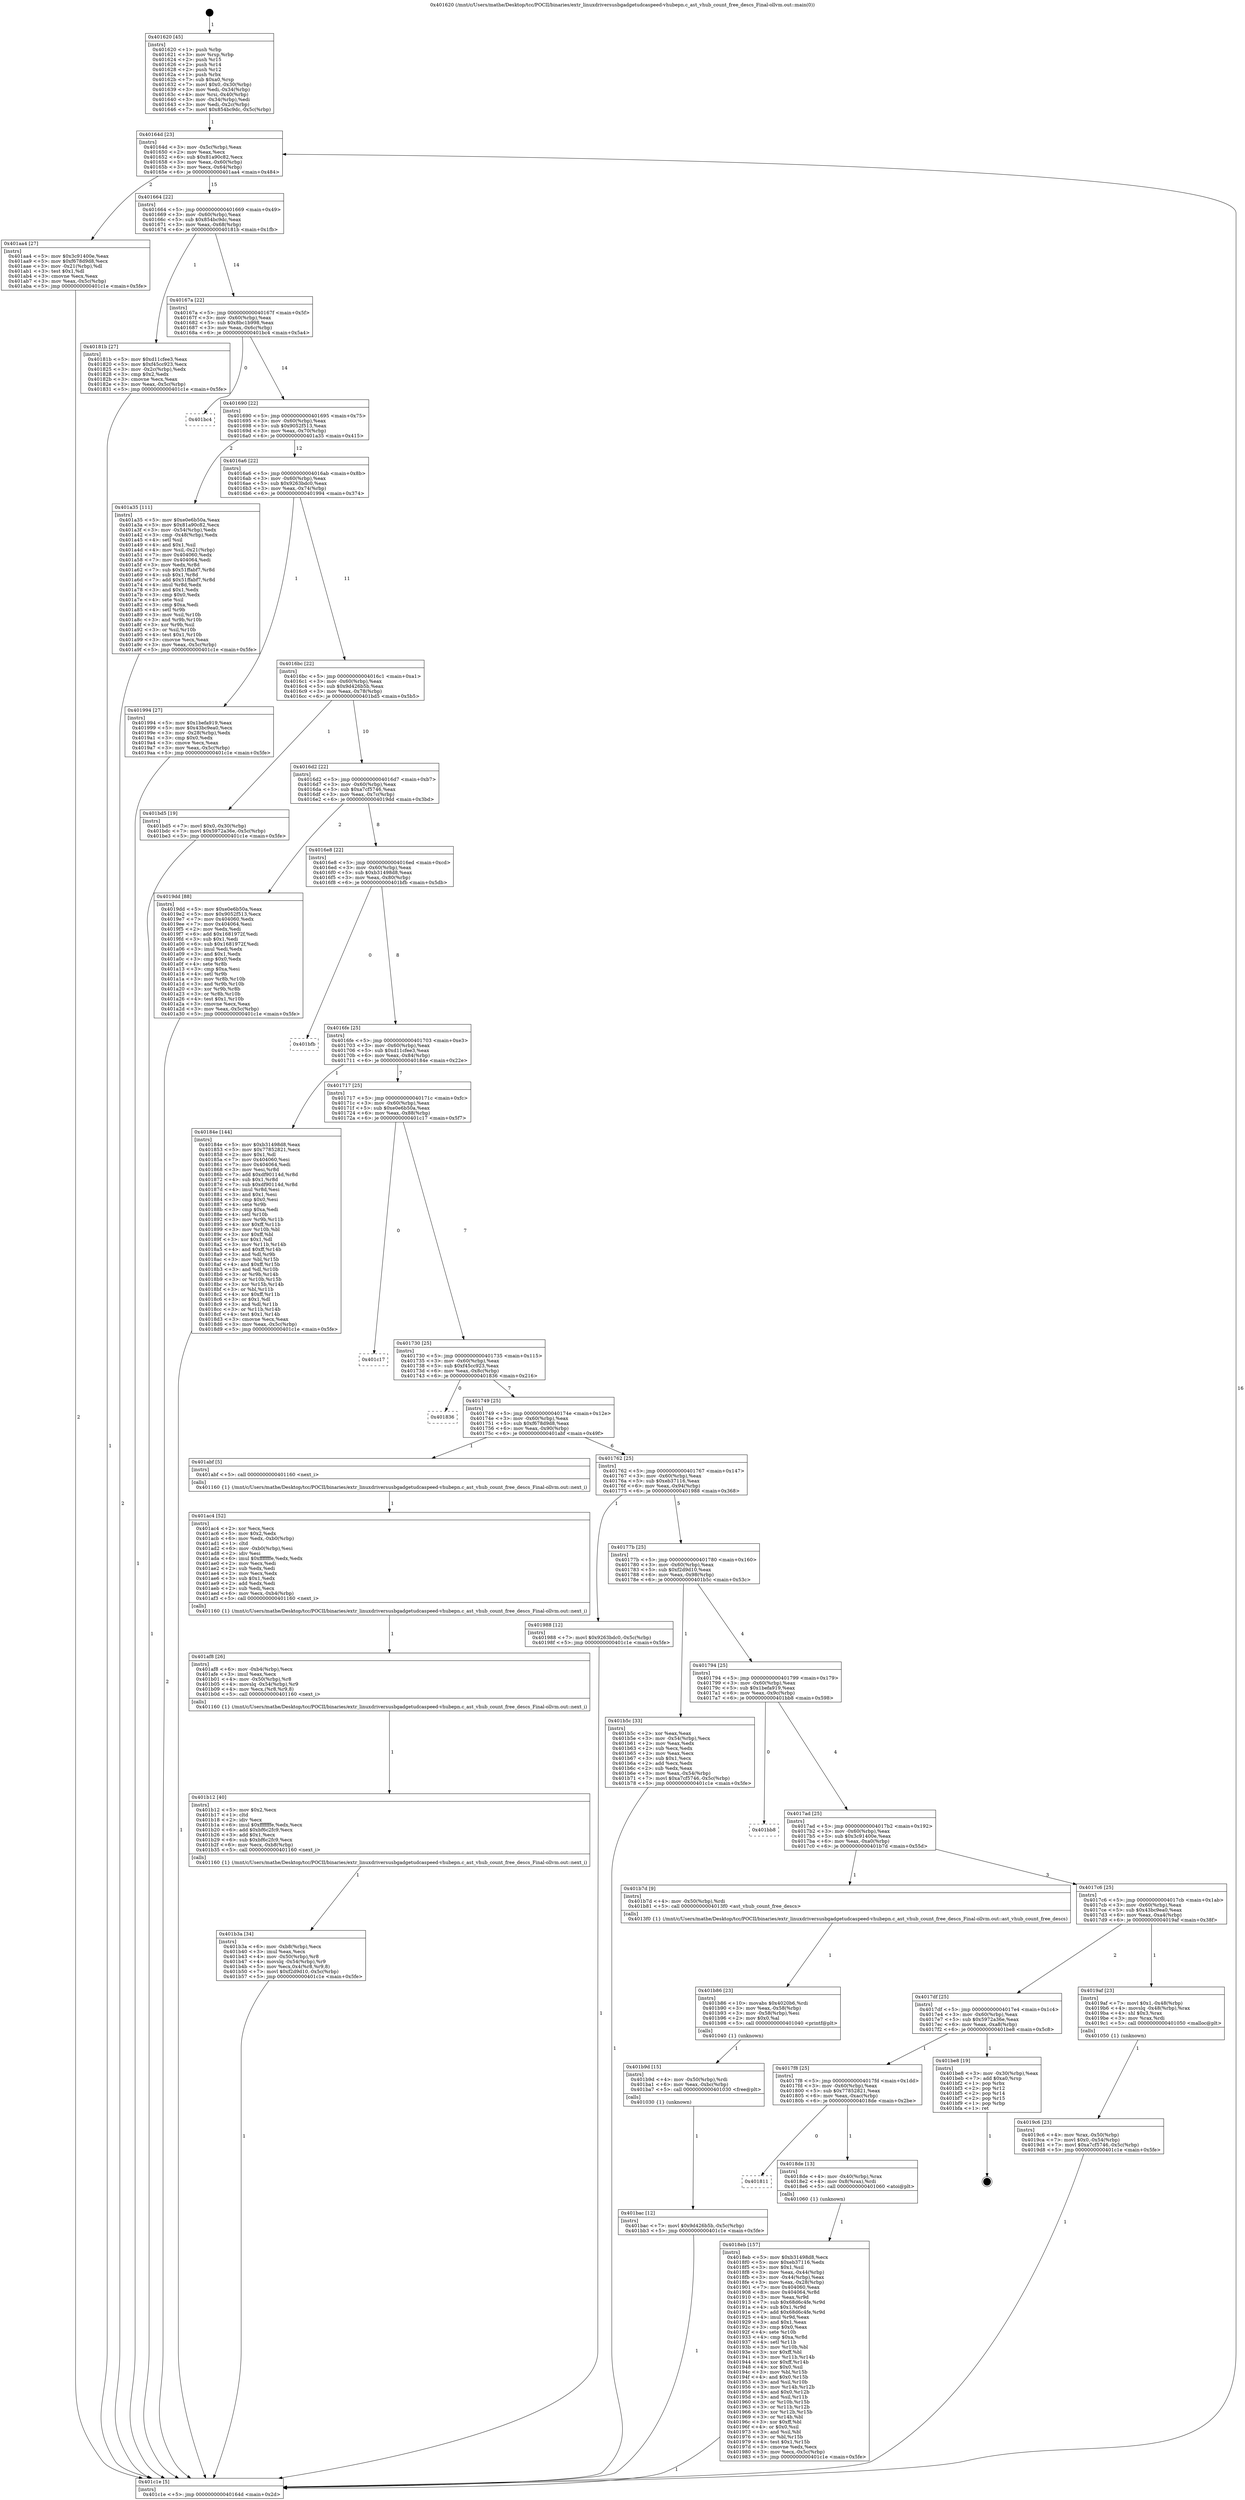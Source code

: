 digraph "0x401620" {
  label = "0x401620 (/mnt/c/Users/mathe/Desktop/tcc/POCII/binaries/extr_linuxdriversusbgadgetudcaspeed-vhubepn.c_ast_vhub_count_free_descs_Final-ollvm.out::main(0))"
  labelloc = "t"
  node[shape=record]

  Entry [label="",width=0.3,height=0.3,shape=circle,fillcolor=black,style=filled]
  "0x40164d" [label="{
     0x40164d [23]\l
     | [instrs]\l
     &nbsp;&nbsp;0x40164d \<+3\>: mov -0x5c(%rbp),%eax\l
     &nbsp;&nbsp;0x401650 \<+2\>: mov %eax,%ecx\l
     &nbsp;&nbsp;0x401652 \<+6\>: sub $0x81a90c82,%ecx\l
     &nbsp;&nbsp;0x401658 \<+3\>: mov %eax,-0x60(%rbp)\l
     &nbsp;&nbsp;0x40165b \<+3\>: mov %ecx,-0x64(%rbp)\l
     &nbsp;&nbsp;0x40165e \<+6\>: je 0000000000401aa4 \<main+0x484\>\l
  }"]
  "0x401aa4" [label="{
     0x401aa4 [27]\l
     | [instrs]\l
     &nbsp;&nbsp;0x401aa4 \<+5\>: mov $0x3c91400e,%eax\l
     &nbsp;&nbsp;0x401aa9 \<+5\>: mov $0xf678d9d8,%ecx\l
     &nbsp;&nbsp;0x401aae \<+3\>: mov -0x21(%rbp),%dl\l
     &nbsp;&nbsp;0x401ab1 \<+3\>: test $0x1,%dl\l
     &nbsp;&nbsp;0x401ab4 \<+3\>: cmovne %ecx,%eax\l
     &nbsp;&nbsp;0x401ab7 \<+3\>: mov %eax,-0x5c(%rbp)\l
     &nbsp;&nbsp;0x401aba \<+5\>: jmp 0000000000401c1e \<main+0x5fe\>\l
  }"]
  "0x401664" [label="{
     0x401664 [22]\l
     | [instrs]\l
     &nbsp;&nbsp;0x401664 \<+5\>: jmp 0000000000401669 \<main+0x49\>\l
     &nbsp;&nbsp;0x401669 \<+3\>: mov -0x60(%rbp),%eax\l
     &nbsp;&nbsp;0x40166c \<+5\>: sub $0x854bc9dc,%eax\l
     &nbsp;&nbsp;0x401671 \<+3\>: mov %eax,-0x68(%rbp)\l
     &nbsp;&nbsp;0x401674 \<+6\>: je 000000000040181b \<main+0x1fb\>\l
  }"]
  Exit [label="",width=0.3,height=0.3,shape=circle,fillcolor=black,style=filled,peripheries=2]
  "0x40181b" [label="{
     0x40181b [27]\l
     | [instrs]\l
     &nbsp;&nbsp;0x40181b \<+5\>: mov $0xd11cfee3,%eax\l
     &nbsp;&nbsp;0x401820 \<+5\>: mov $0xf45cc923,%ecx\l
     &nbsp;&nbsp;0x401825 \<+3\>: mov -0x2c(%rbp),%edx\l
     &nbsp;&nbsp;0x401828 \<+3\>: cmp $0x2,%edx\l
     &nbsp;&nbsp;0x40182b \<+3\>: cmovne %ecx,%eax\l
     &nbsp;&nbsp;0x40182e \<+3\>: mov %eax,-0x5c(%rbp)\l
     &nbsp;&nbsp;0x401831 \<+5\>: jmp 0000000000401c1e \<main+0x5fe\>\l
  }"]
  "0x40167a" [label="{
     0x40167a [22]\l
     | [instrs]\l
     &nbsp;&nbsp;0x40167a \<+5\>: jmp 000000000040167f \<main+0x5f\>\l
     &nbsp;&nbsp;0x40167f \<+3\>: mov -0x60(%rbp),%eax\l
     &nbsp;&nbsp;0x401682 \<+5\>: sub $0x8bc1b998,%eax\l
     &nbsp;&nbsp;0x401687 \<+3\>: mov %eax,-0x6c(%rbp)\l
     &nbsp;&nbsp;0x40168a \<+6\>: je 0000000000401bc4 \<main+0x5a4\>\l
  }"]
  "0x401c1e" [label="{
     0x401c1e [5]\l
     | [instrs]\l
     &nbsp;&nbsp;0x401c1e \<+5\>: jmp 000000000040164d \<main+0x2d\>\l
  }"]
  "0x401620" [label="{
     0x401620 [45]\l
     | [instrs]\l
     &nbsp;&nbsp;0x401620 \<+1\>: push %rbp\l
     &nbsp;&nbsp;0x401621 \<+3\>: mov %rsp,%rbp\l
     &nbsp;&nbsp;0x401624 \<+2\>: push %r15\l
     &nbsp;&nbsp;0x401626 \<+2\>: push %r14\l
     &nbsp;&nbsp;0x401628 \<+2\>: push %r12\l
     &nbsp;&nbsp;0x40162a \<+1\>: push %rbx\l
     &nbsp;&nbsp;0x40162b \<+7\>: sub $0xa0,%rsp\l
     &nbsp;&nbsp;0x401632 \<+7\>: movl $0x0,-0x30(%rbp)\l
     &nbsp;&nbsp;0x401639 \<+3\>: mov %edi,-0x34(%rbp)\l
     &nbsp;&nbsp;0x40163c \<+4\>: mov %rsi,-0x40(%rbp)\l
     &nbsp;&nbsp;0x401640 \<+3\>: mov -0x34(%rbp),%edi\l
     &nbsp;&nbsp;0x401643 \<+3\>: mov %edi,-0x2c(%rbp)\l
     &nbsp;&nbsp;0x401646 \<+7\>: movl $0x854bc9dc,-0x5c(%rbp)\l
  }"]
  "0x401bac" [label="{
     0x401bac [12]\l
     | [instrs]\l
     &nbsp;&nbsp;0x401bac \<+7\>: movl $0x9d426b5b,-0x5c(%rbp)\l
     &nbsp;&nbsp;0x401bb3 \<+5\>: jmp 0000000000401c1e \<main+0x5fe\>\l
  }"]
  "0x401bc4" [label="{
     0x401bc4\l
  }", style=dashed]
  "0x401690" [label="{
     0x401690 [22]\l
     | [instrs]\l
     &nbsp;&nbsp;0x401690 \<+5\>: jmp 0000000000401695 \<main+0x75\>\l
     &nbsp;&nbsp;0x401695 \<+3\>: mov -0x60(%rbp),%eax\l
     &nbsp;&nbsp;0x401698 \<+5\>: sub $0x9052f513,%eax\l
     &nbsp;&nbsp;0x40169d \<+3\>: mov %eax,-0x70(%rbp)\l
     &nbsp;&nbsp;0x4016a0 \<+6\>: je 0000000000401a35 \<main+0x415\>\l
  }"]
  "0x401b9d" [label="{
     0x401b9d [15]\l
     | [instrs]\l
     &nbsp;&nbsp;0x401b9d \<+4\>: mov -0x50(%rbp),%rdi\l
     &nbsp;&nbsp;0x401ba1 \<+6\>: mov %eax,-0xbc(%rbp)\l
     &nbsp;&nbsp;0x401ba7 \<+5\>: call 0000000000401030 \<free@plt\>\l
     | [calls]\l
     &nbsp;&nbsp;0x401030 \{1\} (unknown)\l
  }"]
  "0x401a35" [label="{
     0x401a35 [111]\l
     | [instrs]\l
     &nbsp;&nbsp;0x401a35 \<+5\>: mov $0xe0e6b50a,%eax\l
     &nbsp;&nbsp;0x401a3a \<+5\>: mov $0x81a90c82,%ecx\l
     &nbsp;&nbsp;0x401a3f \<+3\>: mov -0x54(%rbp),%edx\l
     &nbsp;&nbsp;0x401a42 \<+3\>: cmp -0x48(%rbp),%edx\l
     &nbsp;&nbsp;0x401a45 \<+4\>: setl %sil\l
     &nbsp;&nbsp;0x401a49 \<+4\>: and $0x1,%sil\l
     &nbsp;&nbsp;0x401a4d \<+4\>: mov %sil,-0x21(%rbp)\l
     &nbsp;&nbsp;0x401a51 \<+7\>: mov 0x404060,%edx\l
     &nbsp;&nbsp;0x401a58 \<+7\>: mov 0x404064,%edi\l
     &nbsp;&nbsp;0x401a5f \<+3\>: mov %edx,%r8d\l
     &nbsp;&nbsp;0x401a62 \<+7\>: sub $0x51ffabf7,%r8d\l
     &nbsp;&nbsp;0x401a69 \<+4\>: sub $0x1,%r8d\l
     &nbsp;&nbsp;0x401a6d \<+7\>: add $0x51ffabf7,%r8d\l
     &nbsp;&nbsp;0x401a74 \<+4\>: imul %r8d,%edx\l
     &nbsp;&nbsp;0x401a78 \<+3\>: and $0x1,%edx\l
     &nbsp;&nbsp;0x401a7b \<+3\>: cmp $0x0,%edx\l
     &nbsp;&nbsp;0x401a7e \<+4\>: sete %sil\l
     &nbsp;&nbsp;0x401a82 \<+3\>: cmp $0xa,%edi\l
     &nbsp;&nbsp;0x401a85 \<+4\>: setl %r9b\l
     &nbsp;&nbsp;0x401a89 \<+3\>: mov %sil,%r10b\l
     &nbsp;&nbsp;0x401a8c \<+3\>: and %r9b,%r10b\l
     &nbsp;&nbsp;0x401a8f \<+3\>: xor %r9b,%sil\l
     &nbsp;&nbsp;0x401a92 \<+3\>: or %sil,%r10b\l
     &nbsp;&nbsp;0x401a95 \<+4\>: test $0x1,%r10b\l
     &nbsp;&nbsp;0x401a99 \<+3\>: cmovne %ecx,%eax\l
     &nbsp;&nbsp;0x401a9c \<+3\>: mov %eax,-0x5c(%rbp)\l
     &nbsp;&nbsp;0x401a9f \<+5\>: jmp 0000000000401c1e \<main+0x5fe\>\l
  }"]
  "0x4016a6" [label="{
     0x4016a6 [22]\l
     | [instrs]\l
     &nbsp;&nbsp;0x4016a6 \<+5\>: jmp 00000000004016ab \<main+0x8b\>\l
     &nbsp;&nbsp;0x4016ab \<+3\>: mov -0x60(%rbp),%eax\l
     &nbsp;&nbsp;0x4016ae \<+5\>: sub $0x9263bdc0,%eax\l
     &nbsp;&nbsp;0x4016b3 \<+3\>: mov %eax,-0x74(%rbp)\l
     &nbsp;&nbsp;0x4016b6 \<+6\>: je 0000000000401994 \<main+0x374\>\l
  }"]
  "0x401b86" [label="{
     0x401b86 [23]\l
     | [instrs]\l
     &nbsp;&nbsp;0x401b86 \<+10\>: movabs $0x4020b6,%rdi\l
     &nbsp;&nbsp;0x401b90 \<+3\>: mov %eax,-0x58(%rbp)\l
     &nbsp;&nbsp;0x401b93 \<+3\>: mov -0x58(%rbp),%esi\l
     &nbsp;&nbsp;0x401b96 \<+2\>: mov $0x0,%al\l
     &nbsp;&nbsp;0x401b98 \<+5\>: call 0000000000401040 \<printf@plt\>\l
     | [calls]\l
     &nbsp;&nbsp;0x401040 \{1\} (unknown)\l
  }"]
  "0x401994" [label="{
     0x401994 [27]\l
     | [instrs]\l
     &nbsp;&nbsp;0x401994 \<+5\>: mov $0x1befa919,%eax\l
     &nbsp;&nbsp;0x401999 \<+5\>: mov $0x43bc9ea0,%ecx\l
     &nbsp;&nbsp;0x40199e \<+3\>: mov -0x28(%rbp),%edx\l
     &nbsp;&nbsp;0x4019a1 \<+3\>: cmp $0x0,%edx\l
     &nbsp;&nbsp;0x4019a4 \<+3\>: cmove %ecx,%eax\l
     &nbsp;&nbsp;0x4019a7 \<+3\>: mov %eax,-0x5c(%rbp)\l
     &nbsp;&nbsp;0x4019aa \<+5\>: jmp 0000000000401c1e \<main+0x5fe\>\l
  }"]
  "0x4016bc" [label="{
     0x4016bc [22]\l
     | [instrs]\l
     &nbsp;&nbsp;0x4016bc \<+5\>: jmp 00000000004016c1 \<main+0xa1\>\l
     &nbsp;&nbsp;0x4016c1 \<+3\>: mov -0x60(%rbp),%eax\l
     &nbsp;&nbsp;0x4016c4 \<+5\>: sub $0x9d426b5b,%eax\l
     &nbsp;&nbsp;0x4016c9 \<+3\>: mov %eax,-0x78(%rbp)\l
     &nbsp;&nbsp;0x4016cc \<+6\>: je 0000000000401bd5 \<main+0x5b5\>\l
  }"]
  "0x401b3a" [label="{
     0x401b3a [34]\l
     | [instrs]\l
     &nbsp;&nbsp;0x401b3a \<+6\>: mov -0xb8(%rbp),%ecx\l
     &nbsp;&nbsp;0x401b40 \<+3\>: imul %eax,%ecx\l
     &nbsp;&nbsp;0x401b43 \<+4\>: mov -0x50(%rbp),%r8\l
     &nbsp;&nbsp;0x401b47 \<+4\>: movslq -0x54(%rbp),%r9\l
     &nbsp;&nbsp;0x401b4b \<+5\>: mov %ecx,0x4(%r8,%r9,8)\l
     &nbsp;&nbsp;0x401b50 \<+7\>: movl $0xf2d9d10,-0x5c(%rbp)\l
     &nbsp;&nbsp;0x401b57 \<+5\>: jmp 0000000000401c1e \<main+0x5fe\>\l
  }"]
  "0x401bd5" [label="{
     0x401bd5 [19]\l
     | [instrs]\l
     &nbsp;&nbsp;0x401bd5 \<+7\>: movl $0x0,-0x30(%rbp)\l
     &nbsp;&nbsp;0x401bdc \<+7\>: movl $0x5972a36e,-0x5c(%rbp)\l
     &nbsp;&nbsp;0x401be3 \<+5\>: jmp 0000000000401c1e \<main+0x5fe\>\l
  }"]
  "0x4016d2" [label="{
     0x4016d2 [22]\l
     | [instrs]\l
     &nbsp;&nbsp;0x4016d2 \<+5\>: jmp 00000000004016d7 \<main+0xb7\>\l
     &nbsp;&nbsp;0x4016d7 \<+3\>: mov -0x60(%rbp),%eax\l
     &nbsp;&nbsp;0x4016da \<+5\>: sub $0xa7cf5746,%eax\l
     &nbsp;&nbsp;0x4016df \<+3\>: mov %eax,-0x7c(%rbp)\l
     &nbsp;&nbsp;0x4016e2 \<+6\>: je 00000000004019dd \<main+0x3bd\>\l
  }"]
  "0x401b12" [label="{
     0x401b12 [40]\l
     | [instrs]\l
     &nbsp;&nbsp;0x401b12 \<+5\>: mov $0x2,%ecx\l
     &nbsp;&nbsp;0x401b17 \<+1\>: cltd\l
     &nbsp;&nbsp;0x401b18 \<+2\>: idiv %ecx\l
     &nbsp;&nbsp;0x401b1a \<+6\>: imul $0xfffffffe,%edx,%ecx\l
     &nbsp;&nbsp;0x401b20 \<+6\>: add $0xbf6c2fc9,%ecx\l
     &nbsp;&nbsp;0x401b26 \<+3\>: add $0x1,%ecx\l
     &nbsp;&nbsp;0x401b29 \<+6\>: sub $0xbf6c2fc9,%ecx\l
     &nbsp;&nbsp;0x401b2f \<+6\>: mov %ecx,-0xb8(%rbp)\l
     &nbsp;&nbsp;0x401b35 \<+5\>: call 0000000000401160 \<next_i\>\l
     | [calls]\l
     &nbsp;&nbsp;0x401160 \{1\} (/mnt/c/Users/mathe/Desktop/tcc/POCII/binaries/extr_linuxdriversusbgadgetudcaspeed-vhubepn.c_ast_vhub_count_free_descs_Final-ollvm.out::next_i)\l
  }"]
  "0x4019dd" [label="{
     0x4019dd [88]\l
     | [instrs]\l
     &nbsp;&nbsp;0x4019dd \<+5\>: mov $0xe0e6b50a,%eax\l
     &nbsp;&nbsp;0x4019e2 \<+5\>: mov $0x9052f513,%ecx\l
     &nbsp;&nbsp;0x4019e7 \<+7\>: mov 0x404060,%edx\l
     &nbsp;&nbsp;0x4019ee \<+7\>: mov 0x404064,%esi\l
     &nbsp;&nbsp;0x4019f5 \<+2\>: mov %edx,%edi\l
     &nbsp;&nbsp;0x4019f7 \<+6\>: add $0x1681972f,%edi\l
     &nbsp;&nbsp;0x4019fd \<+3\>: sub $0x1,%edi\l
     &nbsp;&nbsp;0x401a00 \<+6\>: sub $0x1681972f,%edi\l
     &nbsp;&nbsp;0x401a06 \<+3\>: imul %edi,%edx\l
     &nbsp;&nbsp;0x401a09 \<+3\>: and $0x1,%edx\l
     &nbsp;&nbsp;0x401a0c \<+3\>: cmp $0x0,%edx\l
     &nbsp;&nbsp;0x401a0f \<+4\>: sete %r8b\l
     &nbsp;&nbsp;0x401a13 \<+3\>: cmp $0xa,%esi\l
     &nbsp;&nbsp;0x401a16 \<+4\>: setl %r9b\l
     &nbsp;&nbsp;0x401a1a \<+3\>: mov %r8b,%r10b\l
     &nbsp;&nbsp;0x401a1d \<+3\>: and %r9b,%r10b\l
     &nbsp;&nbsp;0x401a20 \<+3\>: xor %r9b,%r8b\l
     &nbsp;&nbsp;0x401a23 \<+3\>: or %r8b,%r10b\l
     &nbsp;&nbsp;0x401a26 \<+4\>: test $0x1,%r10b\l
     &nbsp;&nbsp;0x401a2a \<+3\>: cmovne %ecx,%eax\l
     &nbsp;&nbsp;0x401a2d \<+3\>: mov %eax,-0x5c(%rbp)\l
     &nbsp;&nbsp;0x401a30 \<+5\>: jmp 0000000000401c1e \<main+0x5fe\>\l
  }"]
  "0x4016e8" [label="{
     0x4016e8 [22]\l
     | [instrs]\l
     &nbsp;&nbsp;0x4016e8 \<+5\>: jmp 00000000004016ed \<main+0xcd\>\l
     &nbsp;&nbsp;0x4016ed \<+3\>: mov -0x60(%rbp),%eax\l
     &nbsp;&nbsp;0x4016f0 \<+5\>: sub $0xb31498d8,%eax\l
     &nbsp;&nbsp;0x4016f5 \<+3\>: mov %eax,-0x80(%rbp)\l
     &nbsp;&nbsp;0x4016f8 \<+6\>: je 0000000000401bfb \<main+0x5db\>\l
  }"]
  "0x401af8" [label="{
     0x401af8 [26]\l
     | [instrs]\l
     &nbsp;&nbsp;0x401af8 \<+6\>: mov -0xb4(%rbp),%ecx\l
     &nbsp;&nbsp;0x401afe \<+3\>: imul %eax,%ecx\l
     &nbsp;&nbsp;0x401b01 \<+4\>: mov -0x50(%rbp),%r8\l
     &nbsp;&nbsp;0x401b05 \<+4\>: movslq -0x54(%rbp),%r9\l
     &nbsp;&nbsp;0x401b09 \<+4\>: mov %ecx,(%r8,%r9,8)\l
     &nbsp;&nbsp;0x401b0d \<+5\>: call 0000000000401160 \<next_i\>\l
     | [calls]\l
     &nbsp;&nbsp;0x401160 \{1\} (/mnt/c/Users/mathe/Desktop/tcc/POCII/binaries/extr_linuxdriversusbgadgetudcaspeed-vhubepn.c_ast_vhub_count_free_descs_Final-ollvm.out::next_i)\l
  }"]
  "0x401bfb" [label="{
     0x401bfb\l
  }", style=dashed]
  "0x4016fe" [label="{
     0x4016fe [25]\l
     | [instrs]\l
     &nbsp;&nbsp;0x4016fe \<+5\>: jmp 0000000000401703 \<main+0xe3\>\l
     &nbsp;&nbsp;0x401703 \<+3\>: mov -0x60(%rbp),%eax\l
     &nbsp;&nbsp;0x401706 \<+5\>: sub $0xd11cfee3,%eax\l
     &nbsp;&nbsp;0x40170b \<+6\>: mov %eax,-0x84(%rbp)\l
     &nbsp;&nbsp;0x401711 \<+6\>: je 000000000040184e \<main+0x22e\>\l
  }"]
  "0x401ac4" [label="{
     0x401ac4 [52]\l
     | [instrs]\l
     &nbsp;&nbsp;0x401ac4 \<+2\>: xor %ecx,%ecx\l
     &nbsp;&nbsp;0x401ac6 \<+5\>: mov $0x2,%edx\l
     &nbsp;&nbsp;0x401acb \<+6\>: mov %edx,-0xb0(%rbp)\l
     &nbsp;&nbsp;0x401ad1 \<+1\>: cltd\l
     &nbsp;&nbsp;0x401ad2 \<+6\>: mov -0xb0(%rbp),%esi\l
     &nbsp;&nbsp;0x401ad8 \<+2\>: idiv %esi\l
     &nbsp;&nbsp;0x401ada \<+6\>: imul $0xfffffffe,%edx,%edx\l
     &nbsp;&nbsp;0x401ae0 \<+2\>: mov %ecx,%edi\l
     &nbsp;&nbsp;0x401ae2 \<+2\>: sub %edx,%edi\l
     &nbsp;&nbsp;0x401ae4 \<+2\>: mov %ecx,%edx\l
     &nbsp;&nbsp;0x401ae6 \<+3\>: sub $0x1,%edx\l
     &nbsp;&nbsp;0x401ae9 \<+2\>: add %edx,%edi\l
     &nbsp;&nbsp;0x401aeb \<+2\>: sub %edi,%ecx\l
     &nbsp;&nbsp;0x401aed \<+6\>: mov %ecx,-0xb4(%rbp)\l
     &nbsp;&nbsp;0x401af3 \<+5\>: call 0000000000401160 \<next_i\>\l
     | [calls]\l
     &nbsp;&nbsp;0x401160 \{1\} (/mnt/c/Users/mathe/Desktop/tcc/POCII/binaries/extr_linuxdriversusbgadgetudcaspeed-vhubepn.c_ast_vhub_count_free_descs_Final-ollvm.out::next_i)\l
  }"]
  "0x40184e" [label="{
     0x40184e [144]\l
     | [instrs]\l
     &nbsp;&nbsp;0x40184e \<+5\>: mov $0xb31498d8,%eax\l
     &nbsp;&nbsp;0x401853 \<+5\>: mov $0x77852821,%ecx\l
     &nbsp;&nbsp;0x401858 \<+2\>: mov $0x1,%dl\l
     &nbsp;&nbsp;0x40185a \<+7\>: mov 0x404060,%esi\l
     &nbsp;&nbsp;0x401861 \<+7\>: mov 0x404064,%edi\l
     &nbsp;&nbsp;0x401868 \<+3\>: mov %esi,%r8d\l
     &nbsp;&nbsp;0x40186b \<+7\>: add $0xdf90114d,%r8d\l
     &nbsp;&nbsp;0x401872 \<+4\>: sub $0x1,%r8d\l
     &nbsp;&nbsp;0x401876 \<+7\>: sub $0xdf90114d,%r8d\l
     &nbsp;&nbsp;0x40187d \<+4\>: imul %r8d,%esi\l
     &nbsp;&nbsp;0x401881 \<+3\>: and $0x1,%esi\l
     &nbsp;&nbsp;0x401884 \<+3\>: cmp $0x0,%esi\l
     &nbsp;&nbsp;0x401887 \<+4\>: sete %r9b\l
     &nbsp;&nbsp;0x40188b \<+3\>: cmp $0xa,%edi\l
     &nbsp;&nbsp;0x40188e \<+4\>: setl %r10b\l
     &nbsp;&nbsp;0x401892 \<+3\>: mov %r9b,%r11b\l
     &nbsp;&nbsp;0x401895 \<+4\>: xor $0xff,%r11b\l
     &nbsp;&nbsp;0x401899 \<+3\>: mov %r10b,%bl\l
     &nbsp;&nbsp;0x40189c \<+3\>: xor $0xff,%bl\l
     &nbsp;&nbsp;0x40189f \<+3\>: xor $0x1,%dl\l
     &nbsp;&nbsp;0x4018a2 \<+3\>: mov %r11b,%r14b\l
     &nbsp;&nbsp;0x4018a5 \<+4\>: and $0xff,%r14b\l
     &nbsp;&nbsp;0x4018a9 \<+3\>: and %dl,%r9b\l
     &nbsp;&nbsp;0x4018ac \<+3\>: mov %bl,%r15b\l
     &nbsp;&nbsp;0x4018af \<+4\>: and $0xff,%r15b\l
     &nbsp;&nbsp;0x4018b3 \<+3\>: and %dl,%r10b\l
     &nbsp;&nbsp;0x4018b6 \<+3\>: or %r9b,%r14b\l
     &nbsp;&nbsp;0x4018b9 \<+3\>: or %r10b,%r15b\l
     &nbsp;&nbsp;0x4018bc \<+3\>: xor %r15b,%r14b\l
     &nbsp;&nbsp;0x4018bf \<+3\>: or %bl,%r11b\l
     &nbsp;&nbsp;0x4018c2 \<+4\>: xor $0xff,%r11b\l
     &nbsp;&nbsp;0x4018c6 \<+3\>: or $0x1,%dl\l
     &nbsp;&nbsp;0x4018c9 \<+3\>: and %dl,%r11b\l
     &nbsp;&nbsp;0x4018cc \<+3\>: or %r11b,%r14b\l
     &nbsp;&nbsp;0x4018cf \<+4\>: test $0x1,%r14b\l
     &nbsp;&nbsp;0x4018d3 \<+3\>: cmovne %ecx,%eax\l
     &nbsp;&nbsp;0x4018d6 \<+3\>: mov %eax,-0x5c(%rbp)\l
     &nbsp;&nbsp;0x4018d9 \<+5\>: jmp 0000000000401c1e \<main+0x5fe\>\l
  }"]
  "0x401717" [label="{
     0x401717 [25]\l
     | [instrs]\l
     &nbsp;&nbsp;0x401717 \<+5\>: jmp 000000000040171c \<main+0xfc\>\l
     &nbsp;&nbsp;0x40171c \<+3\>: mov -0x60(%rbp),%eax\l
     &nbsp;&nbsp;0x40171f \<+5\>: sub $0xe0e6b50a,%eax\l
     &nbsp;&nbsp;0x401724 \<+6\>: mov %eax,-0x88(%rbp)\l
     &nbsp;&nbsp;0x40172a \<+6\>: je 0000000000401c17 \<main+0x5f7\>\l
  }"]
  "0x4019c6" [label="{
     0x4019c6 [23]\l
     | [instrs]\l
     &nbsp;&nbsp;0x4019c6 \<+4\>: mov %rax,-0x50(%rbp)\l
     &nbsp;&nbsp;0x4019ca \<+7\>: movl $0x0,-0x54(%rbp)\l
     &nbsp;&nbsp;0x4019d1 \<+7\>: movl $0xa7cf5746,-0x5c(%rbp)\l
     &nbsp;&nbsp;0x4019d8 \<+5\>: jmp 0000000000401c1e \<main+0x5fe\>\l
  }"]
  "0x401c17" [label="{
     0x401c17\l
  }", style=dashed]
  "0x401730" [label="{
     0x401730 [25]\l
     | [instrs]\l
     &nbsp;&nbsp;0x401730 \<+5\>: jmp 0000000000401735 \<main+0x115\>\l
     &nbsp;&nbsp;0x401735 \<+3\>: mov -0x60(%rbp),%eax\l
     &nbsp;&nbsp;0x401738 \<+5\>: sub $0xf45cc923,%eax\l
     &nbsp;&nbsp;0x40173d \<+6\>: mov %eax,-0x8c(%rbp)\l
     &nbsp;&nbsp;0x401743 \<+6\>: je 0000000000401836 \<main+0x216\>\l
  }"]
  "0x4018eb" [label="{
     0x4018eb [157]\l
     | [instrs]\l
     &nbsp;&nbsp;0x4018eb \<+5\>: mov $0xb31498d8,%ecx\l
     &nbsp;&nbsp;0x4018f0 \<+5\>: mov $0xeb37116,%edx\l
     &nbsp;&nbsp;0x4018f5 \<+3\>: mov $0x1,%sil\l
     &nbsp;&nbsp;0x4018f8 \<+3\>: mov %eax,-0x44(%rbp)\l
     &nbsp;&nbsp;0x4018fb \<+3\>: mov -0x44(%rbp),%eax\l
     &nbsp;&nbsp;0x4018fe \<+3\>: mov %eax,-0x28(%rbp)\l
     &nbsp;&nbsp;0x401901 \<+7\>: mov 0x404060,%eax\l
     &nbsp;&nbsp;0x401908 \<+8\>: mov 0x404064,%r8d\l
     &nbsp;&nbsp;0x401910 \<+3\>: mov %eax,%r9d\l
     &nbsp;&nbsp;0x401913 \<+7\>: sub $0x68d6c4fe,%r9d\l
     &nbsp;&nbsp;0x40191a \<+4\>: sub $0x1,%r9d\l
     &nbsp;&nbsp;0x40191e \<+7\>: add $0x68d6c4fe,%r9d\l
     &nbsp;&nbsp;0x401925 \<+4\>: imul %r9d,%eax\l
     &nbsp;&nbsp;0x401929 \<+3\>: and $0x1,%eax\l
     &nbsp;&nbsp;0x40192c \<+3\>: cmp $0x0,%eax\l
     &nbsp;&nbsp;0x40192f \<+4\>: sete %r10b\l
     &nbsp;&nbsp;0x401933 \<+4\>: cmp $0xa,%r8d\l
     &nbsp;&nbsp;0x401937 \<+4\>: setl %r11b\l
     &nbsp;&nbsp;0x40193b \<+3\>: mov %r10b,%bl\l
     &nbsp;&nbsp;0x40193e \<+3\>: xor $0xff,%bl\l
     &nbsp;&nbsp;0x401941 \<+3\>: mov %r11b,%r14b\l
     &nbsp;&nbsp;0x401944 \<+4\>: xor $0xff,%r14b\l
     &nbsp;&nbsp;0x401948 \<+4\>: xor $0x0,%sil\l
     &nbsp;&nbsp;0x40194c \<+3\>: mov %bl,%r15b\l
     &nbsp;&nbsp;0x40194f \<+4\>: and $0x0,%r15b\l
     &nbsp;&nbsp;0x401953 \<+3\>: and %sil,%r10b\l
     &nbsp;&nbsp;0x401956 \<+3\>: mov %r14b,%r12b\l
     &nbsp;&nbsp;0x401959 \<+4\>: and $0x0,%r12b\l
     &nbsp;&nbsp;0x40195d \<+3\>: and %sil,%r11b\l
     &nbsp;&nbsp;0x401960 \<+3\>: or %r10b,%r15b\l
     &nbsp;&nbsp;0x401963 \<+3\>: or %r11b,%r12b\l
     &nbsp;&nbsp;0x401966 \<+3\>: xor %r12b,%r15b\l
     &nbsp;&nbsp;0x401969 \<+3\>: or %r14b,%bl\l
     &nbsp;&nbsp;0x40196c \<+3\>: xor $0xff,%bl\l
     &nbsp;&nbsp;0x40196f \<+4\>: or $0x0,%sil\l
     &nbsp;&nbsp;0x401973 \<+3\>: and %sil,%bl\l
     &nbsp;&nbsp;0x401976 \<+3\>: or %bl,%r15b\l
     &nbsp;&nbsp;0x401979 \<+4\>: test $0x1,%r15b\l
     &nbsp;&nbsp;0x40197d \<+3\>: cmovne %edx,%ecx\l
     &nbsp;&nbsp;0x401980 \<+3\>: mov %ecx,-0x5c(%rbp)\l
     &nbsp;&nbsp;0x401983 \<+5\>: jmp 0000000000401c1e \<main+0x5fe\>\l
  }"]
  "0x401836" [label="{
     0x401836\l
  }", style=dashed]
  "0x401749" [label="{
     0x401749 [25]\l
     | [instrs]\l
     &nbsp;&nbsp;0x401749 \<+5\>: jmp 000000000040174e \<main+0x12e\>\l
     &nbsp;&nbsp;0x40174e \<+3\>: mov -0x60(%rbp),%eax\l
     &nbsp;&nbsp;0x401751 \<+5\>: sub $0xf678d9d8,%eax\l
     &nbsp;&nbsp;0x401756 \<+6\>: mov %eax,-0x90(%rbp)\l
     &nbsp;&nbsp;0x40175c \<+6\>: je 0000000000401abf \<main+0x49f\>\l
  }"]
  "0x401811" [label="{
     0x401811\l
  }", style=dashed]
  "0x401abf" [label="{
     0x401abf [5]\l
     | [instrs]\l
     &nbsp;&nbsp;0x401abf \<+5\>: call 0000000000401160 \<next_i\>\l
     | [calls]\l
     &nbsp;&nbsp;0x401160 \{1\} (/mnt/c/Users/mathe/Desktop/tcc/POCII/binaries/extr_linuxdriversusbgadgetudcaspeed-vhubepn.c_ast_vhub_count_free_descs_Final-ollvm.out::next_i)\l
  }"]
  "0x401762" [label="{
     0x401762 [25]\l
     | [instrs]\l
     &nbsp;&nbsp;0x401762 \<+5\>: jmp 0000000000401767 \<main+0x147\>\l
     &nbsp;&nbsp;0x401767 \<+3\>: mov -0x60(%rbp),%eax\l
     &nbsp;&nbsp;0x40176a \<+5\>: sub $0xeb37116,%eax\l
     &nbsp;&nbsp;0x40176f \<+6\>: mov %eax,-0x94(%rbp)\l
     &nbsp;&nbsp;0x401775 \<+6\>: je 0000000000401988 \<main+0x368\>\l
  }"]
  "0x4018de" [label="{
     0x4018de [13]\l
     | [instrs]\l
     &nbsp;&nbsp;0x4018de \<+4\>: mov -0x40(%rbp),%rax\l
     &nbsp;&nbsp;0x4018e2 \<+4\>: mov 0x8(%rax),%rdi\l
     &nbsp;&nbsp;0x4018e6 \<+5\>: call 0000000000401060 \<atoi@plt\>\l
     | [calls]\l
     &nbsp;&nbsp;0x401060 \{1\} (unknown)\l
  }"]
  "0x401988" [label="{
     0x401988 [12]\l
     | [instrs]\l
     &nbsp;&nbsp;0x401988 \<+7\>: movl $0x9263bdc0,-0x5c(%rbp)\l
     &nbsp;&nbsp;0x40198f \<+5\>: jmp 0000000000401c1e \<main+0x5fe\>\l
  }"]
  "0x40177b" [label="{
     0x40177b [25]\l
     | [instrs]\l
     &nbsp;&nbsp;0x40177b \<+5\>: jmp 0000000000401780 \<main+0x160\>\l
     &nbsp;&nbsp;0x401780 \<+3\>: mov -0x60(%rbp),%eax\l
     &nbsp;&nbsp;0x401783 \<+5\>: sub $0xf2d9d10,%eax\l
     &nbsp;&nbsp;0x401788 \<+6\>: mov %eax,-0x98(%rbp)\l
     &nbsp;&nbsp;0x40178e \<+6\>: je 0000000000401b5c \<main+0x53c\>\l
  }"]
  "0x4017f8" [label="{
     0x4017f8 [25]\l
     | [instrs]\l
     &nbsp;&nbsp;0x4017f8 \<+5\>: jmp 00000000004017fd \<main+0x1dd\>\l
     &nbsp;&nbsp;0x4017fd \<+3\>: mov -0x60(%rbp),%eax\l
     &nbsp;&nbsp;0x401800 \<+5\>: sub $0x77852821,%eax\l
     &nbsp;&nbsp;0x401805 \<+6\>: mov %eax,-0xac(%rbp)\l
     &nbsp;&nbsp;0x40180b \<+6\>: je 00000000004018de \<main+0x2be\>\l
  }"]
  "0x401b5c" [label="{
     0x401b5c [33]\l
     | [instrs]\l
     &nbsp;&nbsp;0x401b5c \<+2\>: xor %eax,%eax\l
     &nbsp;&nbsp;0x401b5e \<+3\>: mov -0x54(%rbp),%ecx\l
     &nbsp;&nbsp;0x401b61 \<+2\>: mov %eax,%edx\l
     &nbsp;&nbsp;0x401b63 \<+2\>: sub %ecx,%edx\l
     &nbsp;&nbsp;0x401b65 \<+2\>: mov %eax,%ecx\l
     &nbsp;&nbsp;0x401b67 \<+3\>: sub $0x1,%ecx\l
     &nbsp;&nbsp;0x401b6a \<+2\>: add %ecx,%edx\l
     &nbsp;&nbsp;0x401b6c \<+2\>: sub %edx,%eax\l
     &nbsp;&nbsp;0x401b6e \<+3\>: mov %eax,-0x54(%rbp)\l
     &nbsp;&nbsp;0x401b71 \<+7\>: movl $0xa7cf5746,-0x5c(%rbp)\l
     &nbsp;&nbsp;0x401b78 \<+5\>: jmp 0000000000401c1e \<main+0x5fe\>\l
  }"]
  "0x401794" [label="{
     0x401794 [25]\l
     | [instrs]\l
     &nbsp;&nbsp;0x401794 \<+5\>: jmp 0000000000401799 \<main+0x179\>\l
     &nbsp;&nbsp;0x401799 \<+3\>: mov -0x60(%rbp),%eax\l
     &nbsp;&nbsp;0x40179c \<+5\>: sub $0x1befa919,%eax\l
     &nbsp;&nbsp;0x4017a1 \<+6\>: mov %eax,-0x9c(%rbp)\l
     &nbsp;&nbsp;0x4017a7 \<+6\>: je 0000000000401bb8 \<main+0x598\>\l
  }"]
  "0x401be8" [label="{
     0x401be8 [19]\l
     | [instrs]\l
     &nbsp;&nbsp;0x401be8 \<+3\>: mov -0x30(%rbp),%eax\l
     &nbsp;&nbsp;0x401beb \<+7\>: add $0xa0,%rsp\l
     &nbsp;&nbsp;0x401bf2 \<+1\>: pop %rbx\l
     &nbsp;&nbsp;0x401bf3 \<+2\>: pop %r12\l
     &nbsp;&nbsp;0x401bf5 \<+2\>: pop %r14\l
     &nbsp;&nbsp;0x401bf7 \<+2\>: pop %r15\l
     &nbsp;&nbsp;0x401bf9 \<+1\>: pop %rbp\l
     &nbsp;&nbsp;0x401bfa \<+1\>: ret\l
  }"]
  "0x401bb8" [label="{
     0x401bb8\l
  }", style=dashed]
  "0x4017ad" [label="{
     0x4017ad [25]\l
     | [instrs]\l
     &nbsp;&nbsp;0x4017ad \<+5\>: jmp 00000000004017b2 \<main+0x192\>\l
     &nbsp;&nbsp;0x4017b2 \<+3\>: mov -0x60(%rbp),%eax\l
     &nbsp;&nbsp;0x4017b5 \<+5\>: sub $0x3c91400e,%eax\l
     &nbsp;&nbsp;0x4017ba \<+6\>: mov %eax,-0xa0(%rbp)\l
     &nbsp;&nbsp;0x4017c0 \<+6\>: je 0000000000401b7d \<main+0x55d\>\l
  }"]
  "0x4017df" [label="{
     0x4017df [25]\l
     | [instrs]\l
     &nbsp;&nbsp;0x4017df \<+5\>: jmp 00000000004017e4 \<main+0x1c4\>\l
     &nbsp;&nbsp;0x4017e4 \<+3\>: mov -0x60(%rbp),%eax\l
     &nbsp;&nbsp;0x4017e7 \<+5\>: sub $0x5972a36e,%eax\l
     &nbsp;&nbsp;0x4017ec \<+6\>: mov %eax,-0xa8(%rbp)\l
     &nbsp;&nbsp;0x4017f2 \<+6\>: je 0000000000401be8 \<main+0x5c8\>\l
  }"]
  "0x401b7d" [label="{
     0x401b7d [9]\l
     | [instrs]\l
     &nbsp;&nbsp;0x401b7d \<+4\>: mov -0x50(%rbp),%rdi\l
     &nbsp;&nbsp;0x401b81 \<+5\>: call 00000000004013f0 \<ast_vhub_count_free_descs\>\l
     | [calls]\l
     &nbsp;&nbsp;0x4013f0 \{1\} (/mnt/c/Users/mathe/Desktop/tcc/POCII/binaries/extr_linuxdriversusbgadgetudcaspeed-vhubepn.c_ast_vhub_count_free_descs_Final-ollvm.out::ast_vhub_count_free_descs)\l
  }"]
  "0x4017c6" [label="{
     0x4017c6 [25]\l
     | [instrs]\l
     &nbsp;&nbsp;0x4017c6 \<+5\>: jmp 00000000004017cb \<main+0x1ab\>\l
     &nbsp;&nbsp;0x4017cb \<+3\>: mov -0x60(%rbp),%eax\l
     &nbsp;&nbsp;0x4017ce \<+5\>: sub $0x43bc9ea0,%eax\l
     &nbsp;&nbsp;0x4017d3 \<+6\>: mov %eax,-0xa4(%rbp)\l
     &nbsp;&nbsp;0x4017d9 \<+6\>: je 00000000004019af \<main+0x38f\>\l
  }"]
  "0x4019af" [label="{
     0x4019af [23]\l
     | [instrs]\l
     &nbsp;&nbsp;0x4019af \<+7\>: movl $0x1,-0x48(%rbp)\l
     &nbsp;&nbsp;0x4019b6 \<+4\>: movslq -0x48(%rbp),%rax\l
     &nbsp;&nbsp;0x4019ba \<+4\>: shl $0x3,%rax\l
     &nbsp;&nbsp;0x4019be \<+3\>: mov %rax,%rdi\l
     &nbsp;&nbsp;0x4019c1 \<+5\>: call 0000000000401050 \<malloc@plt\>\l
     | [calls]\l
     &nbsp;&nbsp;0x401050 \{1\} (unknown)\l
  }"]
  Entry -> "0x401620" [label=" 1"]
  "0x40164d" -> "0x401aa4" [label=" 2"]
  "0x40164d" -> "0x401664" [label=" 15"]
  "0x401be8" -> Exit [label=" 1"]
  "0x401664" -> "0x40181b" [label=" 1"]
  "0x401664" -> "0x40167a" [label=" 14"]
  "0x40181b" -> "0x401c1e" [label=" 1"]
  "0x401620" -> "0x40164d" [label=" 1"]
  "0x401c1e" -> "0x40164d" [label=" 16"]
  "0x401bd5" -> "0x401c1e" [label=" 1"]
  "0x40167a" -> "0x401bc4" [label=" 0"]
  "0x40167a" -> "0x401690" [label=" 14"]
  "0x401bac" -> "0x401c1e" [label=" 1"]
  "0x401690" -> "0x401a35" [label=" 2"]
  "0x401690" -> "0x4016a6" [label=" 12"]
  "0x401b9d" -> "0x401bac" [label=" 1"]
  "0x4016a6" -> "0x401994" [label=" 1"]
  "0x4016a6" -> "0x4016bc" [label=" 11"]
  "0x401b86" -> "0x401b9d" [label=" 1"]
  "0x4016bc" -> "0x401bd5" [label=" 1"]
  "0x4016bc" -> "0x4016d2" [label=" 10"]
  "0x401b7d" -> "0x401b86" [label=" 1"]
  "0x4016d2" -> "0x4019dd" [label=" 2"]
  "0x4016d2" -> "0x4016e8" [label=" 8"]
  "0x401b5c" -> "0x401c1e" [label=" 1"]
  "0x4016e8" -> "0x401bfb" [label=" 0"]
  "0x4016e8" -> "0x4016fe" [label=" 8"]
  "0x401b3a" -> "0x401c1e" [label=" 1"]
  "0x4016fe" -> "0x40184e" [label=" 1"]
  "0x4016fe" -> "0x401717" [label=" 7"]
  "0x40184e" -> "0x401c1e" [label=" 1"]
  "0x401b12" -> "0x401b3a" [label=" 1"]
  "0x401717" -> "0x401c17" [label=" 0"]
  "0x401717" -> "0x401730" [label=" 7"]
  "0x401af8" -> "0x401b12" [label=" 1"]
  "0x401730" -> "0x401836" [label=" 0"]
  "0x401730" -> "0x401749" [label=" 7"]
  "0x401ac4" -> "0x401af8" [label=" 1"]
  "0x401749" -> "0x401abf" [label=" 1"]
  "0x401749" -> "0x401762" [label=" 6"]
  "0x401abf" -> "0x401ac4" [label=" 1"]
  "0x401762" -> "0x401988" [label=" 1"]
  "0x401762" -> "0x40177b" [label=" 5"]
  "0x401aa4" -> "0x401c1e" [label=" 2"]
  "0x40177b" -> "0x401b5c" [label=" 1"]
  "0x40177b" -> "0x401794" [label=" 4"]
  "0x4019dd" -> "0x401c1e" [label=" 2"]
  "0x401794" -> "0x401bb8" [label=" 0"]
  "0x401794" -> "0x4017ad" [label=" 4"]
  "0x4019c6" -> "0x401c1e" [label=" 1"]
  "0x4017ad" -> "0x401b7d" [label=" 1"]
  "0x4017ad" -> "0x4017c6" [label=" 3"]
  "0x401994" -> "0x401c1e" [label=" 1"]
  "0x4017c6" -> "0x4019af" [label=" 1"]
  "0x4017c6" -> "0x4017df" [label=" 2"]
  "0x4019af" -> "0x4019c6" [label=" 1"]
  "0x4017df" -> "0x401be8" [label=" 1"]
  "0x4017df" -> "0x4017f8" [label=" 1"]
  "0x401a35" -> "0x401c1e" [label=" 2"]
  "0x4017f8" -> "0x4018de" [label=" 1"]
  "0x4017f8" -> "0x401811" [label=" 0"]
  "0x4018de" -> "0x4018eb" [label=" 1"]
  "0x4018eb" -> "0x401c1e" [label=" 1"]
  "0x401988" -> "0x401c1e" [label=" 1"]
}
